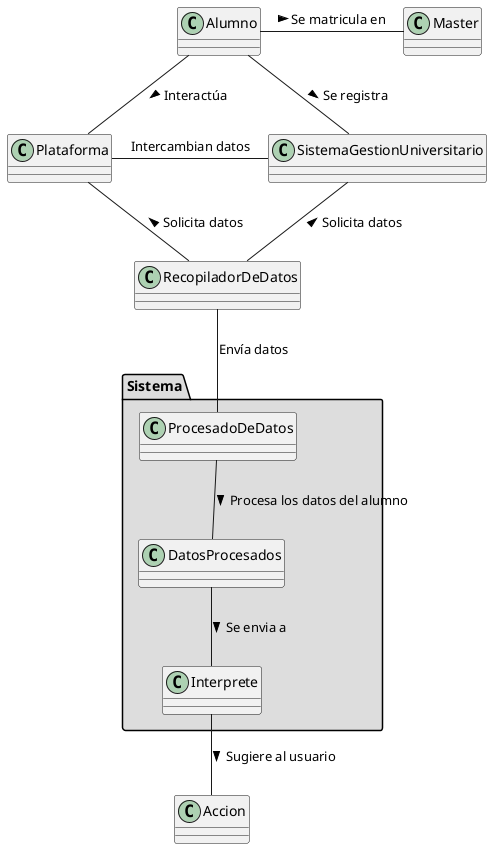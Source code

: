 @startuml Clases

package "Sistema" #DDDDDD {
    class ProcesadoDeDatos
    class DatosProcesados
    class Interprete
}

Alumno -r- Master : Se matricula en >
Alumno -- Plataforma : Interactúa >
Alumno -d- SistemaGestionUniversitario : Se registra >


ProcesadoDeDatos -- DatosProcesados : Procesa los datos del alumno >

Plataforma -r- SistemaGestionUniversitario : Intercambian datos

SistemaGestionUniversitario -- RecopiladorDeDatos: Solicita datos <
Plataforma -- RecopiladorDeDatos: Solicita datos <
RecopiladorDeDatos--ProcesadoDeDatos : Envía datos 
DatosProcesados -- Interprete : Se envia a >

Interprete -- Accion : Sugiere al usuario >

@enduml
